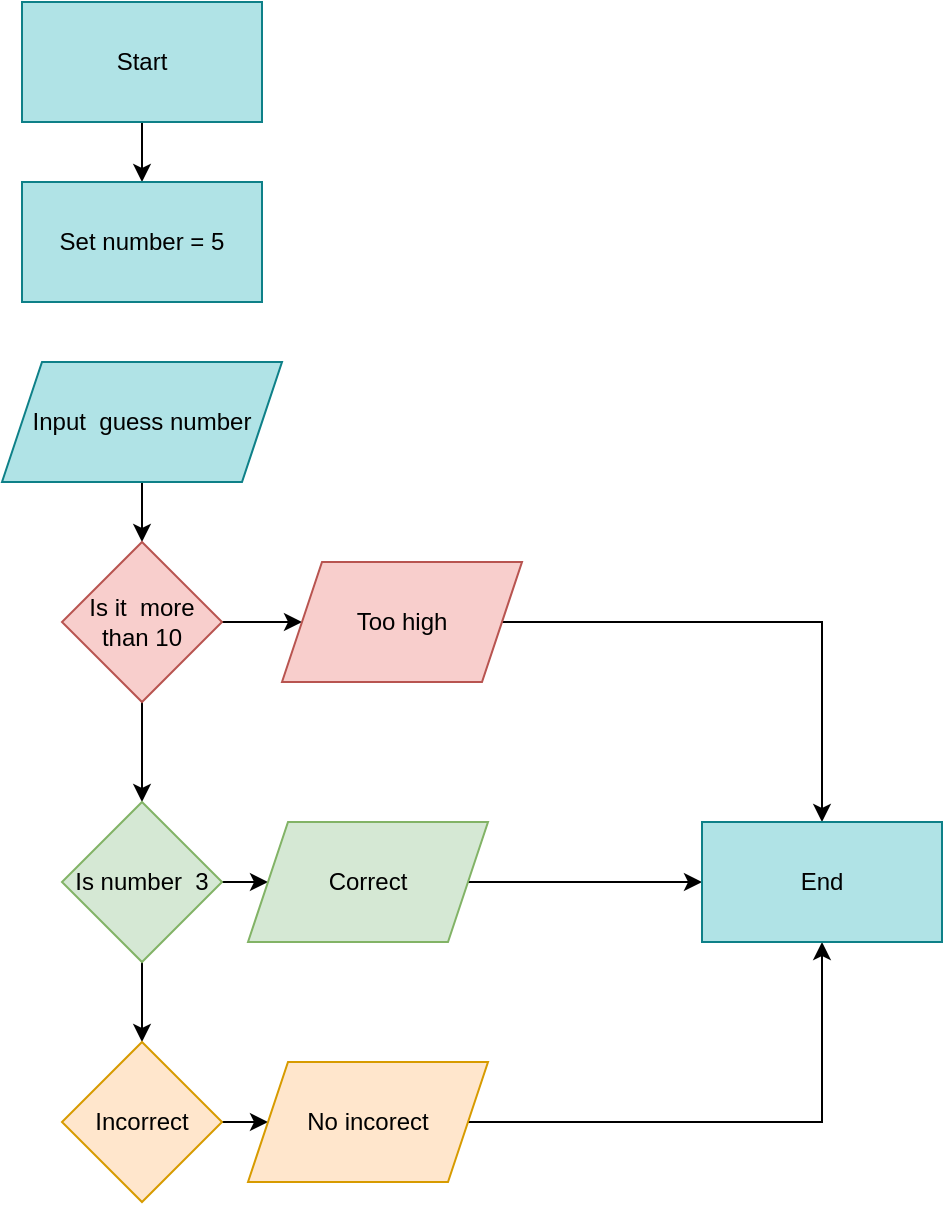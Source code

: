 <mxfile version="20.3.0" type="github">
  <diagram id="OXE1sL1AzN4x5QI_chXn" name="Page-1">
    <mxGraphModel dx="647" dy="591" grid="1" gridSize="10" guides="1" tooltips="1" connect="1" arrows="1" fold="1" page="1" pageScale="1" pageWidth="827" pageHeight="1169" math="0" shadow="0">
      <root>
        <mxCell id="0" />
        <mxCell id="1" parent="0" />
        <mxCell id="AtQa9HsexOpomPB1w1oh-4" value="" style="edgeStyle=orthogonalEdgeStyle;rounded=0;orthogonalLoop=1;jettySize=auto;html=1;" edge="1" parent="1" source="AtQa9HsexOpomPB1w1oh-2" target="AtQa9HsexOpomPB1w1oh-3">
          <mxGeometry relative="1" as="geometry" />
        </mxCell>
        <mxCell id="AtQa9HsexOpomPB1w1oh-2" value="Start" style="rounded=0;whiteSpace=wrap;html=1;fillColor=#b0e3e6;strokeColor=#0e8088;" vertex="1" parent="1">
          <mxGeometry x="240" y="40" width="120" height="60" as="geometry" />
        </mxCell>
        <mxCell id="AtQa9HsexOpomPB1w1oh-3" value="Set number = 5" style="rounded=0;whiteSpace=wrap;html=1;fillColor=#b0e3e6;strokeColor=#0e8088;" vertex="1" parent="1">
          <mxGeometry x="240" y="130" width="120" height="60" as="geometry" />
        </mxCell>
        <mxCell id="AtQa9HsexOpomPB1w1oh-9" value="" style="edgeStyle=orthogonalEdgeStyle;rounded=0;orthogonalLoop=1;jettySize=auto;html=1;" edge="1" parent="1" source="AtQa9HsexOpomPB1w1oh-5" target="AtQa9HsexOpomPB1w1oh-8">
          <mxGeometry relative="1" as="geometry" />
        </mxCell>
        <mxCell id="AtQa9HsexOpomPB1w1oh-5" value="Input &amp;nbsp;guess number" style="shape=parallelogram;perimeter=parallelogramPerimeter;whiteSpace=wrap;html=1;fixedSize=1;rounded=0;size=20;fillColor=#b0e3e6;strokeColor=#0e8088;" vertex="1" parent="1">
          <mxGeometry x="230" y="220" width="140" height="60" as="geometry" />
        </mxCell>
        <mxCell id="AtQa9HsexOpomPB1w1oh-14" value="" style="edgeStyle=orthogonalEdgeStyle;rounded=0;orthogonalLoop=1;jettySize=auto;html=1;" edge="1" parent="1" source="AtQa9HsexOpomPB1w1oh-8" target="AtQa9HsexOpomPB1w1oh-13">
          <mxGeometry relative="1" as="geometry" />
        </mxCell>
        <mxCell id="AtQa9HsexOpomPB1w1oh-17" value="" style="edgeStyle=orthogonalEdgeStyle;rounded=0;orthogonalLoop=1;jettySize=auto;html=1;" edge="1" parent="1" source="AtQa9HsexOpomPB1w1oh-8" target="AtQa9HsexOpomPB1w1oh-16">
          <mxGeometry relative="1" as="geometry" />
        </mxCell>
        <mxCell id="AtQa9HsexOpomPB1w1oh-8" value="Is it &amp;nbsp;more than 10" style="rhombus;whiteSpace=wrap;html=1;rounded=0;fillColor=#f8cecc;strokeColor=#b85450;" vertex="1" parent="1">
          <mxGeometry x="260" y="310" width="80" height="80" as="geometry" />
        </mxCell>
        <mxCell id="AtQa9HsexOpomPB1w1oh-25" value="" style="edgeStyle=orthogonalEdgeStyle;rounded=0;orthogonalLoop=1;jettySize=auto;html=1;" edge="1" parent="1" source="AtQa9HsexOpomPB1w1oh-13" target="AtQa9HsexOpomPB1w1oh-24">
          <mxGeometry relative="1" as="geometry" />
        </mxCell>
        <mxCell id="AtQa9HsexOpomPB1w1oh-13" value="Too high" style="shape=parallelogram;perimeter=parallelogramPerimeter;whiteSpace=wrap;html=1;fixedSize=1;rounded=0;fillColor=#f8cecc;strokeColor=#b85450;" vertex="1" parent="1">
          <mxGeometry x="370" y="320" width="120" height="60" as="geometry" />
        </mxCell>
        <mxCell id="AtQa9HsexOpomPB1w1oh-19" value="" style="edgeStyle=orthogonalEdgeStyle;rounded=0;orthogonalLoop=1;jettySize=auto;html=1;" edge="1" parent="1" source="AtQa9HsexOpomPB1w1oh-16" target="AtQa9HsexOpomPB1w1oh-18">
          <mxGeometry relative="1" as="geometry" />
        </mxCell>
        <mxCell id="AtQa9HsexOpomPB1w1oh-21" value="" style="edgeStyle=orthogonalEdgeStyle;rounded=0;orthogonalLoop=1;jettySize=auto;html=1;" edge="1" parent="1" source="AtQa9HsexOpomPB1w1oh-16" target="AtQa9HsexOpomPB1w1oh-20">
          <mxGeometry relative="1" as="geometry" />
        </mxCell>
        <mxCell id="AtQa9HsexOpomPB1w1oh-16" value="Is number &amp;nbsp;3" style="rhombus;whiteSpace=wrap;html=1;rounded=0;fillColor=#d5e8d4;strokeColor=#82b366;" vertex="1" parent="1">
          <mxGeometry x="260" y="440" width="80" height="80" as="geometry" />
        </mxCell>
        <mxCell id="AtQa9HsexOpomPB1w1oh-26" value="" style="edgeStyle=orthogonalEdgeStyle;rounded=0;orthogonalLoop=1;jettySize=auto;html=1;" edge="1" parent="1" source="AtQa9HsexOpomPB1w1oh-18" target="AtQa9HsexOpomPB1w1oh-24">
          <mxGeometry relative="1" as="geometry" />
        </mxCell>
        <mxCell id="AtQa9HsexOpomPB1w1oh-18" value="Correct" style="shape=parallelogram;perimeter=parallelogramPerimeter;whiteSpace=wrap;html=1;fixedSize=1;rounded=0;fillColor=#d5e8d4;strokeColor=#82b366;" vertex="1" parent="1">
          <mxGeometry x="353" y="450" width="120" height="60" as="geometry" />
        </mxCell>
        <mxCell id="AtQa9HsexOpomPB1w1oh-23" value="" style="edgeStyle=orthogonalEdgeStyle;rounded=0;orthogonalLoop=1;jettySize=auto;html=1;" edge="1" parent="1" source="AtQa9HsexOpomPB1w1oh-20" target="AtQa9HsexOpomPB1w1oh-22">
          <mxGeometry relative="1" as="geometry" />
        </mxCell>
        <mxCell id="AtQa9HsexOpomPB1w1oh-20" value="Incorrect" style="rhombus;whiteSpace=wrap;html=1;rounded=0;fillColor=#ffe6cc;strokeColor=#d79b00;" vertex="1" parent="1">
          <mxGeometry x="260" y="560" width="80" height="80" as="geometry" />
        </mxCell>
        <mxCell id="AtQa9HsexOpomPB1w1oh-28" value="" style="edgeStyle=orthogonalEdgeStyle;rounded=0;orthogonalLoop=1;jettySize=auto;html=1;" edge="1" parent="1" source="AtQa9HsexOpomPB1w1oh-22" target="AtQa9HsexOpomPB1w1oh-27">
          <mxGeometry relative="1" as="geometry" />
        </mxCell>
        <mxCell id="AtQa9HsexOpomPB1w1oh-22" value="No incorect" style="shape=parallelogram;perimeter=parallelogramPerimeter;whiteSpace=wrap;html=1;fixedSize=1;rounded=0;fillColor=#ffe6cc;strokeColor=#d79b00;" vertex="1" parent="1">
          <mxGeometry x="353" y="570" width="120" height="60" as="geometry" />
        </mxCell>
        <mxCell id="AtQa9HsexOpomPB1w1oh-24" value="" style="rounded=0;whiteSpace=wrap;html=1;" vertex="1" parent="1">
          <mxGeometry x="580" y="450" width="120" height="60" as="geometry" />
        </mxCell>
        <mxCell id="AtQa9HsexOpomPB1w1oh-27" value="End" style="whiteSpace=wrap;html=1;rounded=0;fillColor=#b0e3e6;strokeColor=#0e8088;" vertex="1" parent="1">
          <mxGeometry x="580" y="450" width="120" height="60" as="geometry" />
        </mxCell>
      </root>
    </mxGraphModel>
  </diagram>
</mxfile>
